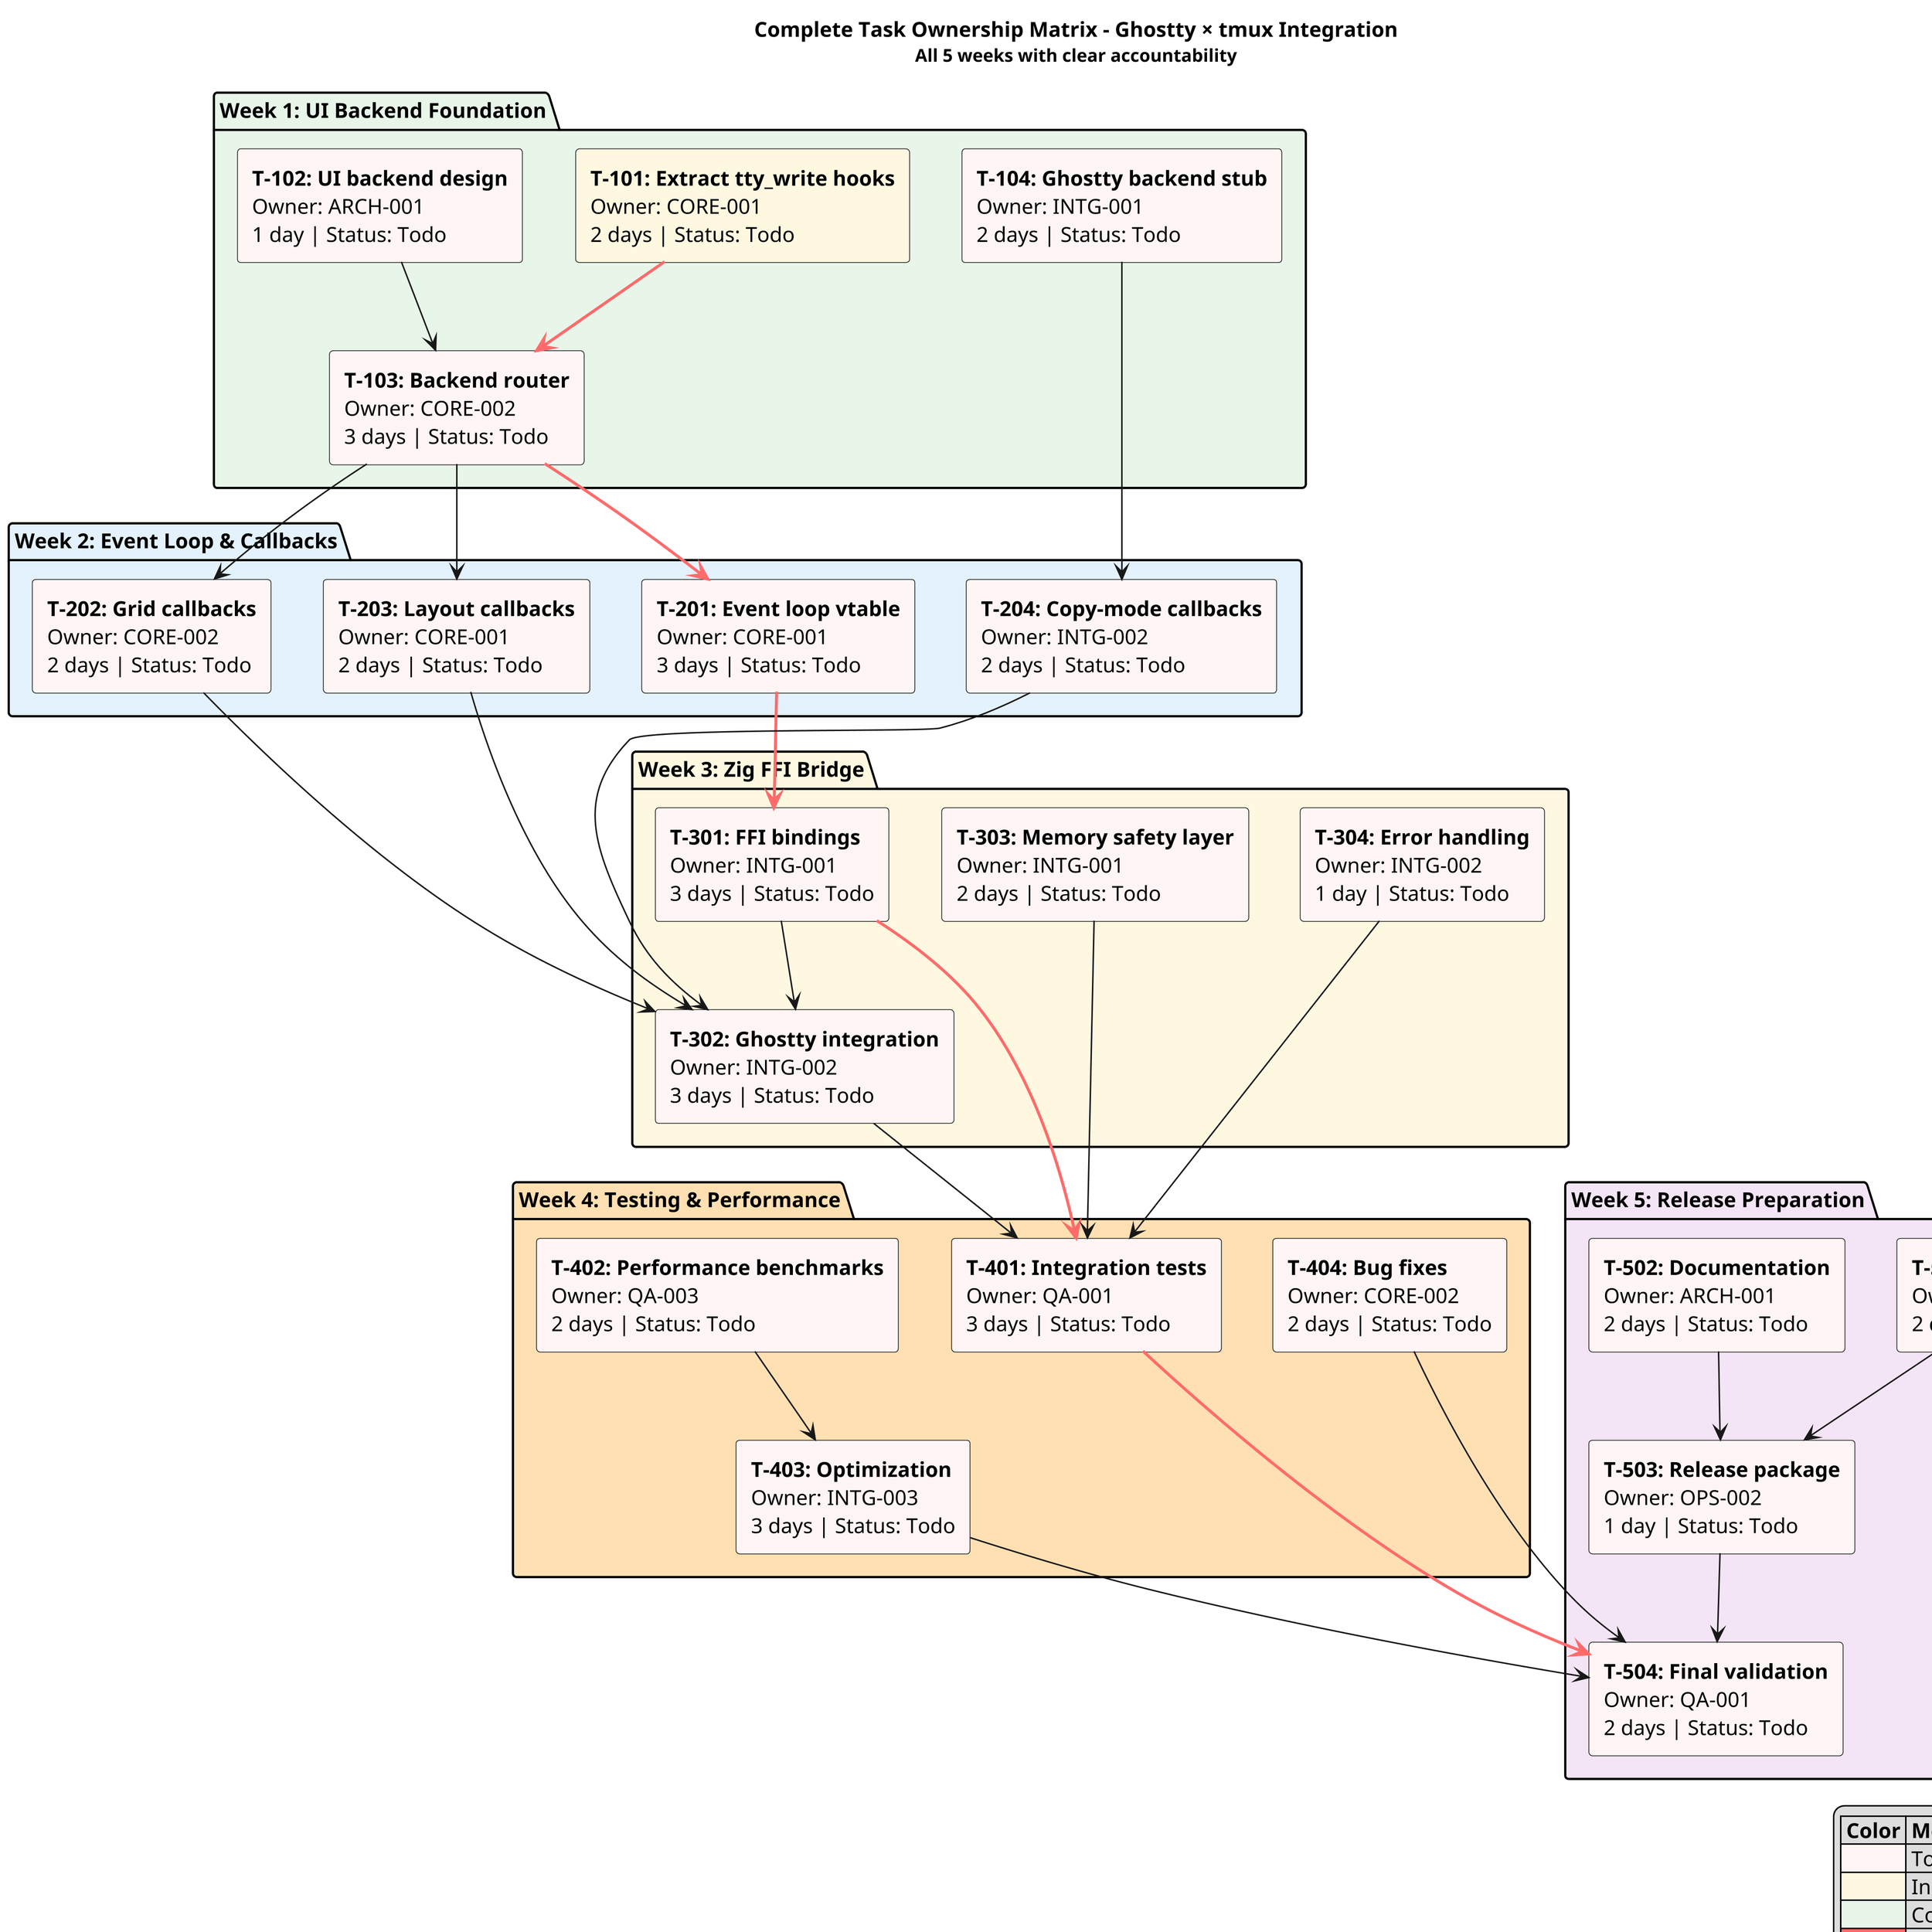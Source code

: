 @startuml task-complete-ownership
!define PLANTUML_LIMIT_SIZE 32768
skinparam dpi 300

title Complete Task Ownership Matrix - Ghostty × tmux Integration\n<size:12>All 5 weeks with clear accountability</size>

package "Week 1: UI Backend Foundation" #E8F5E9 {
  rectangle "**T-101: Extract tty_write hooks**\nOwner: CORE-001\n2 days | Status: Todo" as T101 #FFF8E1
  rectangle "**T-102: UI backend design**\nOwner: ARCH-001\n1 day | Status: Todo" as T102 #FFF5F5
  rectangle "**T-103: Backend router**\nOwner: CORE-002\n3 days | Status: Todo" as T103 #FFF5F5
  rectangle "**T-104: Ghostty backend stub**\nOwner: INTG-001\n2 days | Status: Todo" as T104 #FFF5F5
}

package "Week 2: Event Loop & Callbacks" #E3F2FD {
  rectangle "**T-201: Event loop vtable**\nOwner: CORE-001\n3 days | Status: Todo" as T201 #FFF5F5
  rectangle "**T-202: Grid callbacks**\nOwner: CORE-002\n2 days | Status: Todo" as T202 #FFF5F5
  rectangle "**T-203: Layout callbacks**\nOwner: CORE-001\n2 days | Status: Todo" as T203 #FFF5F5
  rectangle "**T-204: Copy-mode callbacks**\nOwner: INTG-002\n2 days | Status: Todo" as T204 #FFF5F5
}

package "Week 3: Zig FFI Bridge" #FFF8E1 {
  rectangle "**T-301: FFI bindings**\nOwner: INTG-001\n3 days | Status: Todo" as T301 #FFF5F5
  rectangle "**T-302: Ghostty integration**\nOwner: INTG-002\n3 days | Status: Todo" as T302 #FFF5F5
  rectangle "**T-303: Memory safety layer**\nOwner: INTG-001\n2 days | Status: Todo" as T303 #FFF5F5
  rectangle "**T-304: Error handling**\nOwner: INTG-002\n1 day | Status: Todo" as T304 #FFF5F5
}

package "Week 4: Testing & Performance" #FFE0B2 {
  rectangle "**T-401: Integration tests**\nOwner: QA-001\n3 days | Status: Todo" as T401 #FFF5F5
  rectangle "**T-402: Performance benchmarks**\nOwner: QA-003\n2 days | Status: Todo" as T402 #FFF5F5
  rectangle "**T-403: Optimization**\nOwner: INTG-003\n3 days | Status: Todo" as T403 #FFF5F5
  rectangle "**T-404: Bug fixes**\nOwner: CORE-002\n2 days | Status: Todo" as T404 #FFF5F5
}

package "Week 5: Release Preparation" #F3E5F5 {
  rectangle "**T-501: CI/CD pipeline**\nOwner: OPS-001\n2 days | Status: Todo" as T501 #FFF5F5
  rectangle "**T-502: Documentation**\nOwner: ARCH-001\n2 days | Status: Todo" as T502 #FFF5F5
  rectangle "**T-503: Release package**\nOwner: OPS-002\n1 day | Status: Todo" as T503 #FFF5F5
  rectangle "**T-504: Final validation**\nOwner: QA-001\n2 days | Status: Todo" as T504 #FFF5F5
}

' Critical path dependencies
T101 -[#FF6B6B,bold]-> T103
T103 -[#FF6B6B,bold]-> T201
T201 -[#FF6B6B,bold]-> T301
T301 -[#FF6B6B,bold]-> T401
T401 -[#FF6B6B,bold]-> T504

' Other dependencies
T102 --> T103
T103 --> T202
T103 --> T203
T104 --> T204
T202 --> T302
T203 --> T302
T204 --> T302
T301 --> T302
T302 --> T401
T303 --> T401
T304 --> T401
T402 --> T403
T403 --> T504
T404 --> T504
T501 --> T503
T502 --> T503
T503 --> T504

legend right
  |= Color |= Meaning |
  | <#FFF5F5> | Todo |
  | <#FFF8E1> | In Progress |
  | <#E8F5E9> | Completed |
  | <#FF6B6B> | Critical Path |
  
  |= Role |= Person |
  | ARCH-001 | Lead Architect |
  | CORE-001 | Sr. C Developer |
  | CORE-002 | C Developer |
  | INTG-001 | Sr. Zig Developer |
  | INTG-002 | Zig Developer |
  | INTG-003 | Performance Eng |
  | QA-001 | Test Lead |
  | QA-003 | Perf Test Eng |
  | OPS-001 | CI/CD Engineer |
  | OPS-002 | Release Engineer |
endlegend

@enduml